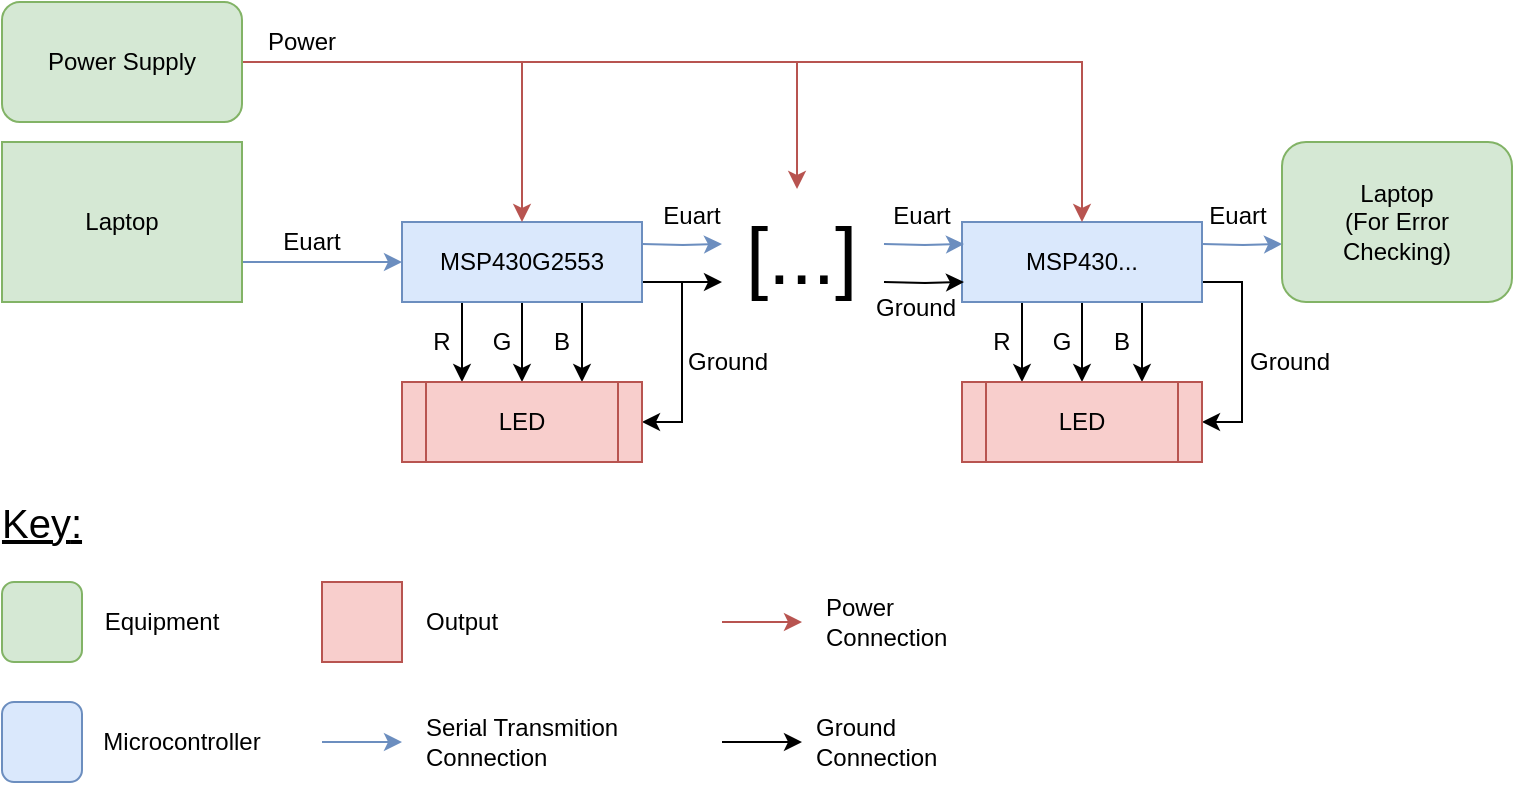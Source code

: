 <mxfile version="12.1.8" type="device" pages="1"><diagram name="Page-1" id="7e0a89b8-554c-2b80-1dc8-d5c74ca68de4"><mxGraphModel dx="1108" dy="732" grid="1" gridSize="10" guides="1" tooltips="1" connect="1" arrows="1" fold="1" page="1" pageScale="1" pageWidth="1100" pageHeight="850" background="#ffffff" math="0" shadow="0"><root><mxCell id="0"/><mxCell id="1" parent="0"/><mxCell id="AGmqLnzSKQy34s_9Pe25-18" value="Euart" style="text;html=1;strokeColor=none;fillColor=none;align=center;verticalAlign=middle;whiteSpace=wrap;rounded=0;" vertex="1" parent="1"><mxGeometry x="405" y="107" width="40" height="20" as="geometry"/></mxCell><mxCell id="AGmqLnzSKQy34s_9Pe25-11" style="edgeStyle=orthogonalEdgeStyle;rounded=0;orthogonalLoop=1;jettySize=auto;html=1;exitX=1;exitY=0.75;exitDx=0;exitDy=0;entryX=0;entryY=0.5;entryDx=0;entryDy=0;fillColor=#dae8fc;strokeColor=#6c8ebf;" edge="1" parent="1" source="AGmqLnzSKQy34s_9Pe25-1" target="AGmqLnzSKQy34s_9Pe25-2"><mxGeometry relative="1" as="geometry"/></mxCell><mxCell id="AGmqLnzSKQy34s_9Pe25-1" value="Laptop" style="rounded=0;whiteSpace=wrap;html=1;fillColor=#d5e8d4;strokeColor=#82b366;" vertex="1" parent="1"><mxGeometry x="80" y="80" width="120" height="80" as="geometry"/></mxCell><mxCell id="AGmqLnzSKQy34s_9Pe25-4" style="edgeStyle=orthogonalEdgeStyle;rounded=0;orthogonalLoop=1;jettySize=auto;html=1;exitX=0.25;exitY=1;exitDx=0;exitDy=0;entryX=0.25;entryY=0;entryDx=0;entryDy=0;" edge="1" parent="1" source="AGmqLnzSKQy34s_9Pe25-2" target="AGmqLnzSKQy34s_9Pe25-3"><mxGeometry relative="1" as="geometry"/></mxCell><mxCell id="AGmqLnzSKQy34s_9Pe25-5" style="edgeStyle=orthogonalEdgeStyle;rounded=0;orthogonalLoop=1;jettySize=auto;html=1;exitX=0.5;exitY=1;exitDx=0;exitDy=0;" edge="1" parent="1" source="AGmqLnzSKQy34s_9Pe25-2" target="AGmqLnzSKQy34s_9Pe25-3"><mxGeometry relative="1" as="geometry"/></mxCell><mxCell id="AGmqLnzSKQy34s_9Pe25-6" style="edgeStyle=orthogonalEdgeStyle;rounded=0;orthogonalLoop=1;jettySize=auto;html=1;exitX=0.75;exitY=1;exitDx=0;exitDy=0;entryX=0.75;entryY=0;entryDx=0;entryDy=0;" edge="1" parent="1" source="AGmqLnzSKQy34s_9Pe25-2" target="AGmqLnzSKQy34s_9Pe25-3"><mxGeometry relative="1" as="geometry"/></mxCell><mxCell id="AGmqLnzSKQy34s_9Pe25-14" style="edgeStyle=orthogonalEdgeStyle;rounded=0;orthogonalLoop=1;jettySize=auto;html=1;exitX=1;exitY=0.5;exitDx=0;exitDy=0;fillColor=#dae8fc;strokeColor=#6c8ebf;" edge="1" parent="1"><mxGeometry relative="1" as="geometry"><mxPoint x="440" y="131" as="targetPoint"/><mxPoint x="400" y="131" as="sourcePoint"/></mxGeometry></mxCell><mxCell id="AGmqLnzSKQy34s_9Pe25-15" style="edgeStyle=orthogonalEdgeStyle;rounded=0;orthogonalLoop=1;jettySize=auto;html=1;exitX=1;exitY=0.75;exitDx=0;exitDy=0;" edge="1" parent="1" source="AGmqLnzSKQy34s_9Pe25-2"><mxGeometry relative="1" as="geometry"><mxPoint x="440" y="150" as="targetPoint"/></mxGeometry></mxCell><mxCell id="AGmqLnzSKQy34s_9Pe25-41" style="edgeStyle=orthogonalEdgeStyle;rounded=0;orthogonalLoop=1;jettySize=auto;html=1;exitX=1;exitY=0.75;exitDx=0;exitDy=0;entryX=1;entryY=0.5;entryDx=0;entryDy=0;" edge="1" parent="1" source="AGmqLnzSKQy34s_9Pe25-2" target="AGmqLnzSKQy34s_9Pe25-3"><mxGeometry relative="1" as="geometry"/></mxCell><mxCell id="AGmqLnzSKQy34s_9Pe25-2" value="MSP430G2553" style="rounded=0;whiteSpace=wrap;html=1;fillColor=#dae8fc;strokeColor=#6c8ebf;" vertex="1" parent="1"><mxGeometry x="280" y="120" width="120" height="40" as="geometry"/></mxCell><mxCell id="AGmqLnzSKQy34s_9Pe25-3" value="LED" style="shape=process;whiteSpace=wrap;html=1;backgroundOutline=1;fillColor=#f8cecc;strokeColor=#b85450;" vertex="1" parent="1"><mxGeometry x="280" y="200" width="120" height="40" as="geometry"/></mxCell><mxCell id="AGmqLnzSKQy34s_9Pe25-7" value="R" style="text;html=1;strokeColor=none;fillColor=none;align=center;verticalAlign=middle;whiteSpace=wrap;rounded=0;" vertex="1" parent="1"><mxGeometry x="290" y="170" width="20" height="20" as="geometry"/></mxCell><mxCell id="AGmqLnzSKQy34s_9Pe25-8" value="G" style="text;html=1;strokeColor=none;fillColor=none;align=center;verticalAlign=middle;whiteSpace=wrap;rounded=0;" vertex="1" parent="1"><mxGeometry x="320" y="170" width="20" height="20" as="geometry"/></mxCell><mxCell id="AGmqLnzSKQy34s_9Pe25-9" value="B" style="text;html=1;strokeColor=none;fillColor=none;align=center;verticalAlign=middle;whiteSpace=wrap;rounded=0;fontStyle=0" vertex="1" parent="1"><mxGeometry x="350" y="170" width="20" height="20" as="geometry"/></mxCell><mxCell id="AGmqLnzSKQy34s_9Pe25-12" value="Euart" style="text;html=1;strokeColor=none;fillColor=none;align=center;verticalAlign=middle;whiteSpace=wrap;rounded=0;" vertex="1" parent="1"><mxGeometry x="210" y="120" width="50" height="20" as="geometry"/></mxCell><mxCell id="AGmqLnzSKQy34s_9Pe25-17" value="&lt;font style=&quot;font-size: 40px&quot;&gt;[...]&lt;/font&gt;" style="text;html=1;resizable=0;points=[];autosize=1;align=left;verticalAlign=top;spacingTop=-4;" vertex="1" parent="1"><mxGeometry x="450" y="110" width="70" height="30" as="geometry"/></mxCell><mxCell id="AGmqLnzSKQy34s_9Pe25-19" value="Ground" style="text;html=1;strokeColor=none;fillColor=none;align=center;verticalAlign=middle;whiteSpace=wrap;rounded=0;" vertex="1" parent="1"><mxGeometry x="423" y="180" width="40" height="20" as="geometry"/></mxCell><mxCell id="AGmqLnzSKQy34s_9Pe25-20" style="edgeStyle=orthogonalEdgeStyle;rounded=0;orthogonalLoop=1;jettySize=auto;html=1;exitX=0.25;exitY=1;exitDx=0;exitDy=0;entryX=0.25;entryY=0;entryDx=0;entryDy=0;" edge="1" parent="1" source="AGmqLnzSKQy34s_9Pe25-25" target="AGmqLnzSKQy34s_9Pe25-26"><mxGeometry relative="1" as="geometry"/></mxCell><mxCell id="AGmqLnzSKQy34s_9Pe25-21" style="edgeStyle=orthogonalEdgeStyle;rounded=0;orthogonalLoop=1;jettySize=auto;html=1;exitX=0.5;exitY=1;exitDx=0;exitDy=0;" edge="1" parent="1" source="AGmqLnzSKQy34s_9Pe25-25" target="AGmqLnzSKQy34s_9Pe25-26"><mxGeometry relative="1" as="geometry"/></mxCell><mxCell id="AGmqLnzSKQy34s_9Pe25-22" style="edgeStyle=orthogonalEdgeStyle;rounded=0;orthogonalLoop=1;jettySize=auto;html=1;exitX=0.75;exitY=1;exitDx=0;exitDy=0;entryX=0.75;entryY=0;entryDx=0;entryDy=0;" edge="1" parent="1" source="AGmqLnzSKQy34s_9Pe25-25" target="AGmqLnzSKQy34s_9Pe25-26"><mxGeometry relative="1" as="geometry"/></mxCell><mxCell id="AGmqLnzSKQy34s_9Pe25-23" style="edgeStyle=orthogonalEdgeStyle;rounded=0;orthogonalLoop=1;jettySize=auto;html=1;exitX=1;exitY=0.5;exitDx=0;exitDy=0;fillColor=#dae8fc;strokeColor=#6c8ebf;" edge="1" parent="1"><mxGeometry relative="1" as="geometry"><mxPoint x="720" y="131" as="targetPoint"/><mxPoint x="680" y="131" as="sourcePoint"/></mxGeometry></mxCell><mxCell id="AGmqLnzSKQy34s_9Pe25-42" style="edgeStyle=orthogonalEdgeStyle;rounded=0;orthogonalLoop=1;jettySize=auto;html=1;exitX=1;exitY=0.75;exitDx=0;exitDy=0;entryX=1;entryY=0.5;entryDx=0;entryDy=0;" edge="1" parent="1" source="AGmqLnzSKQy34s_9Pe25-25" target="AGmqLnzSKQy34s_9Pe25-26"><mxGeometry relative="1" as="geometry"/></mxCell><mxCell id="AGmqLnzSKQy34s_9Pe25-25" value="MSP430..." style="rounded=0;whiteSpace=wrap;html=1;fillColor=#dae8fc;strokeColor=#6c8ebf;" vertex="1" parent="1"><mxGeometry x="560" y="120" width="120" height="40" as="geometry"/></mxCell><mxCell id="AGmqLnzSKQy34s_9Pe25-26" value="LED" style="shape=process;whiteSpace=wrap;html=1;backgroundOutline=1;fillColor=#f8cecc;strokeColor=#b85450;" vertex="1" parent="1"><mxGeometry x="560" y="200" width="120" height="40" as="geometry"/></mxCell><mxCell id="AGmqLnzSKQy34s_9Pe25-27" value="R" style="text;html=1;strokeColor=none;fillColor=none;align=center;verticalAlign=middle;whiteSpace=wrap;rounded=0;" vertex="1" parent="1"><mxGeometry x="570" y="170" width="20" height="20" as="geometry"/></mxCell><mxCell id="AGmqLnzSKQy34s_9Pe25-28" value="G" style="text;html=1;strokeColor=none;fillColor=none;align=center;verticalAlign=middle;whiteSpace=wrap;rounded=0;" vertex="1" parent="1"><mxGeometry x="600" y="170" width="20" height="20" as="geometry"/></mxCell><mxCell id="AGmqLnzSKQy34s_9Pe25-29" value="B" style="text;html=1;strokeColor=none;fillColor=none;align=center;verticalAlign=middle;whiteSpace=wrap;rounded=0;fontStyle=0" vertex="1" parent="1"><mxGeometry x="630" y="170" width="20" height="20" as="geometry"/></mxCell><mxCell id="AGmqLnzSKQy34s_9Pe25-30" value="Euart" style="text;html=1;strokeColor=none;fillColor=none;align=center;verticalAlign=middle;whiteSpace=wrap;rounded=0;" vertex="1" parent="1"><mxGeometry x="678" y="107" width="40" height="20" as="geometry"/></mxCell><mxCell id="AGmqLnzSKQy34s_9Pe25-32" style="edgeStyle=orthogonalEdgeStyle;rounded=0;orthogonalLoop=1;jettySize=auto;html=1;exitX=1;exitY=0.5;exitDx=0;exitDy=0;fillColor=#dae8fc;strokeColor=#6c8ebf;" edge="1" parent="1"><mxGeometry relative="1" as="geometry"><mxPoint x="561" y="131" as="targetPoint"/><mxPoint x="521" y="131" as="sourcePoint"/></mxGeometry></mxCell><mxCell id="AGmqLnzSKQy34s_9Pe25-33" style="edgeStyle=orthogonalEdgeStyle;rounded=0;orthogonalLoop=1;jettySize=auto;html=1;exitX=1;exitY=0.75;exitDx=0;exitDy=0;" edge="1" parent="1"><mxGeometry relative="1" as="geometry"><mxPoint x="561" y="150" as="targetPoint"/><mxPoint x="521" y="150" as="sourcePoint"/></mxGeometry></mxCell><mxCell id="AGmqLnzSKQy34s_9Pe25-34" value="Euart" style="text;html=1;strokeColor=none;fillColor=none;align=center;verticalAlign=middle;whiteSpace=wrap;rounded=0;" vertex="1" parent="1"><mxGeometry x="520" y="107" width="40" height="20" as="geometry"/></mxCell><mxCell id="AGmqLnzSKQy34s_9Pe25-35" value="Ground" style="text;html=1;strokeColor=none;fillColor=none;align=center;verticalAlign=middle;whiteSpace=wrap;rounded=0;" vertex="1" parent="1"><mxGeometry x="517" y="153" width="40" height="20" as="geometry"/></mxCell><mxCell id="AGmqLnzSKQy34s_9Pe25-36" value="Laptop&lt;br&gt;(For Error &lt;br&gt;Checking)" style="rounded=1;whiteSpace=wrap;html=1;fillColor=#d5e8d4;strokeColor=#82b366;" vertex="1" parent="1"><mxGeometry x="720" y="80" width="115" height="80" as="geometry"/></mxCell><mxCell id="AGmqLnzSKQy34s_9Pe25-38" style="edgeStyle=orthogonalEdgeStyle;rounded=0;orthogonalLoop=1;jettySize=auto;html=1;exitX=1;exitY=0.5;exitDx=0;exitDy=0;entryX=0.5;entryY=0;entryDx=0;entryDy=0;fillColor=#f8cecc;strokeColor=#b85450;" edge="1" parent="1" source="AGmqLnzSKQy34s_9Pe25-37" target="AGmqLnzSKQy34s_9Pe25-2"><mxGeometry relative="1" as="geometry"/></mxCell><mxCell id="AGmqLnzSKQy34s_9Pe25-39" style="edgeStyle=orthogonalEdgeStyle;rounded=0;orthogonalLoop=1;jettySize=auto;html=1;exitX=1;exitY=0.5;exitDx=0;exitDy=0;entryX=0.393;entryY=-0.217;entryDx=0;entryDy=0;entryPerimeter=0;fillColor=#f8cecc;strokeColor=#b85450;" edge="1" parent="1" source="AGmqLnzSKQy34s_9Pe25-37" target="AGmqLnzSKQy34s_9Pe25-17"><mxGeometry relative="1" as="geometry"/></mxCell><mxCell id="AGmqLnzSKQy34s_9Pe25-40" style="edgeStyle=orthogonalEdgeStyle;rounded=0;orthogonalLoop=1;jettySize=auto;html=1;exitX=1;exitY=0.5;exitDx=0;exitDy=0;entryX=0.5;entryY=0;entryDx=0;entryDy=0;fillColor=#f8cecc;strokeColor=#b85450;" edge="1" parent="1" source="AGmqLnzSKQy34s_9Pe25-37" target="AGmqLnzSKQy34s_9Pe25-25"><mxGeometry relative="1" as="geometry"/></mxCell><mxCell id="AGmqLnzSKQy34s_9Pe25-37" value="Power Supply" style="rounded=1;whiteSpace=wrap;html=1;fillColor=#d5e8d4;strokeColor=#82b366;" vertex="1" parent="1"><mxGeometry x="80" y="10" width="120" height="60" as="geometry"/></mxCell><mxCell id="AGmqLnzSKQy34s_9Pe25-44" value="Ground" style="text;html=1;strokeColor=none;fillColor=none;align=center;verticalAlign=middle;whiteSpace=wrap;rounded=0;" vertex="1" parent="1"><mxGeometry x="704" y="180" width="40" height="20" as="geometry"/></mxCell><mxCell id="AGmqLnzSKQy34s_9Pe25-45" value="Power" style="text;html=1;strokeColor=none;fillColor=none;align=center;verticalAlign=middle;whiteSpace=wrap;rounded=0;" vertex="1" parent="1"><mxGeometry x="210" y="20" width="40" height="20" as="geometry"/></mxCell><mxCell id="AGmqLnzSKQy34s_9Pe25-46" value="&lt;u style=&quot;font-size: 20px&quot;&gt;&lt;font style=&quot;font-size: 20px&quot;&gt;Key&lt;/font&gt;&lt;span&gt;:&lt;/span&gt;&lt;/u&gt;" style="text;html=1;strokeColor=none;fillColor=none;align=center;verticalAlign=middle;whiteSpace=wrap;rounded=0;" vertex="1" parent="1"><mxGeometry x="80" y="260" width="40" height="20" as="geometry"/></mxCell><mxCell id="AGmqLnzSKQy34s_9Pe25-47" value="" style="rounded=1;whiteSpace=wrap;html=1;fillColor=#d5e8d4;strokeColor=#82b366;" vertex="1" parent="1"><mxGeometry x="80" y="300" width="40" height="40" as="geometry"/></mxCell><mxCell id="AGmqLnzSKQy34s_9Pe25-48" value="" style="rounded=1;whiteSpace=wrap;html=1;fillColor=#dae8fc;strokeColor=#6c8ebf;" vertex="1" parent="1"><mxGeometry x="80" y="360" width="40" height="40" as="geometry"/></mxCell><mxCell id="AGmqLnzSKQy34s_9Pe25-50" value="" style="rounded=0;whiteSpace=wrap;html=1;fillColor=#f8cecc;strokeColor=#b85450;" vertex="1" parent="1"><mxGeometry x="240" y="300" width="40" height="40" as="geometry"/></mxCell><mxCell id="AGmqLnzSKQy34s_9Pe25-51" value="Equipment" style="text;html=1;strokeColor=none;fillColor=none;align=center;verticalAlign=middle;whiteSpace=wrap;rounded=0;" vertex="1" parent="1"><mxGeometry x="130" y="310" width="60" height="20" as="geometry"/></mxCell><mxCell id="AGmqLnzSKQy34s_9Pe25-52" value="Microcontroller" style="text;html=1;strokeColor=none;fillColor=none;align=center;verticalAlign=middle;whiteSpace=wrap;rounded=0;" vertex="1" parent="1"><mxGeometry x="130" y="370" width="80" height="20" as="geometry"/></mxCell><mxCell id="AGmqLnzSKQy34s_9Pe25-53" value="Output" style="text;html=1;strokeColor=none;fillColor=none;align=left;verticalAlign=middle;whiteSpace=wrap;rounded=0;" vertex="1" parent="1"><mxGeometry x="290" y="310" width="50" height="20" as="geometry"/></mxCell><mxCell id="AGmqLnzSKQy34s_9Pe25-54" value="" style="endArrow=classic;html=1;fillColor=#dae8fc;strokeColor=#6c8ebf;" edge="1" parent="1"><mxGeometry width="50" height="50" relative="1" as="geometry"><mxPoint x="240" y="380" as="sourcePoint"/><mxPoint x="280" y="380" as="targetPoint"/></mxGeometry></mxCell><mxCell id="AGmqLnzSKQy34s_9Pe25-55" value="Serial Transmition Connection" style="text;html=1;strokeColor=none;fillColor=none;align=left;verticalAlign=middle;whiteSpace=wrap;rounded=0;" vertex="1" parent="1"><mxGeometry x="290" y="370" width="100" height="20" as="geometry"/></mxCell><mxCell id="AGmqLnzSKQy34s_9Pe25-56" value="" style="endArrow=classic;html=1;fillColor=#f8cecc;strokeColor=#b85450;" edge="1" parent="1"><mxGeometry width="50" height="50" relative="1" as="geometry"><mxPoint x="440" y="320" as="sourcePoint"/><mxPoint x="480" y="320" as="targetPoint"/></mxGeometry></mxCell><mxCell id="AGmqLnzSKQy34s_9Pe25-57" value="" style="endArrow=classic;html=1;" edge="1" parent="1"><mxGeometry width="50" height="50" relative="1" as="geometry"><mxPoint x="440" y="380" as="sourcePoint"/><mxPoint x="480" y="380" as="targetPoint"/></mxGeometry></mxCell><mxCell id="AGmqLnzSKQy34s_9Pe25-58" value="Power Connection" style="text;html=1;strokeColor=none;fillColor=none;align=left;verticalAlign=middle;whiteSpace=wrap;rounded=0;" vertex="1" parent="1"><mxGeometry x="490" y="310" width="40" height="20" as="geometry"/></mxCell><mxCell id="AGmqLnzSKQy34s_9Pe25-59" value="Ground Connection" style="text;html=1;strokeColor=none;fillColor=none;align=left;verticalAlign=middle;whiteSpace=wrap;rounded=0;" vertex="1" parent="1"><mxGeometry x="485" y="370" width="40" height="20" as="geometry"/></mxCell></root></mxGraphModel></diagram></mxfile>